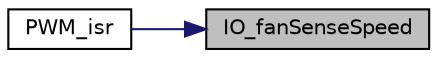 digraph "IO_fanSenseSpeed"
{
 // LATEX_PDF_SIZE
  edge [fontname="Helvetica",fontsize="10",labelfontname="Helvetica",labelfontsize="10"];
  node [fontname="Helvetica",fontsize="10",shape=record];
  rankdir="RL";
  Node1 [label="IO_fanSenseSpeed",height=0.2,width=0.4,color="black", fillcolor="grey75", style="filled", fontcolor="black",tooltip=" "];
  Node1 -> Node2 [dir="back",color="midnightblue",fontsize="10",style="solid"];
  Node2 [label="PWM_isr",height=0.2,width=0.4,color="black", fillcolor="white", style="filled",URL="$pwm_8h.html#a6abc946e40a86c52f2c86095e783c5c1",tooltip=" "];
}
